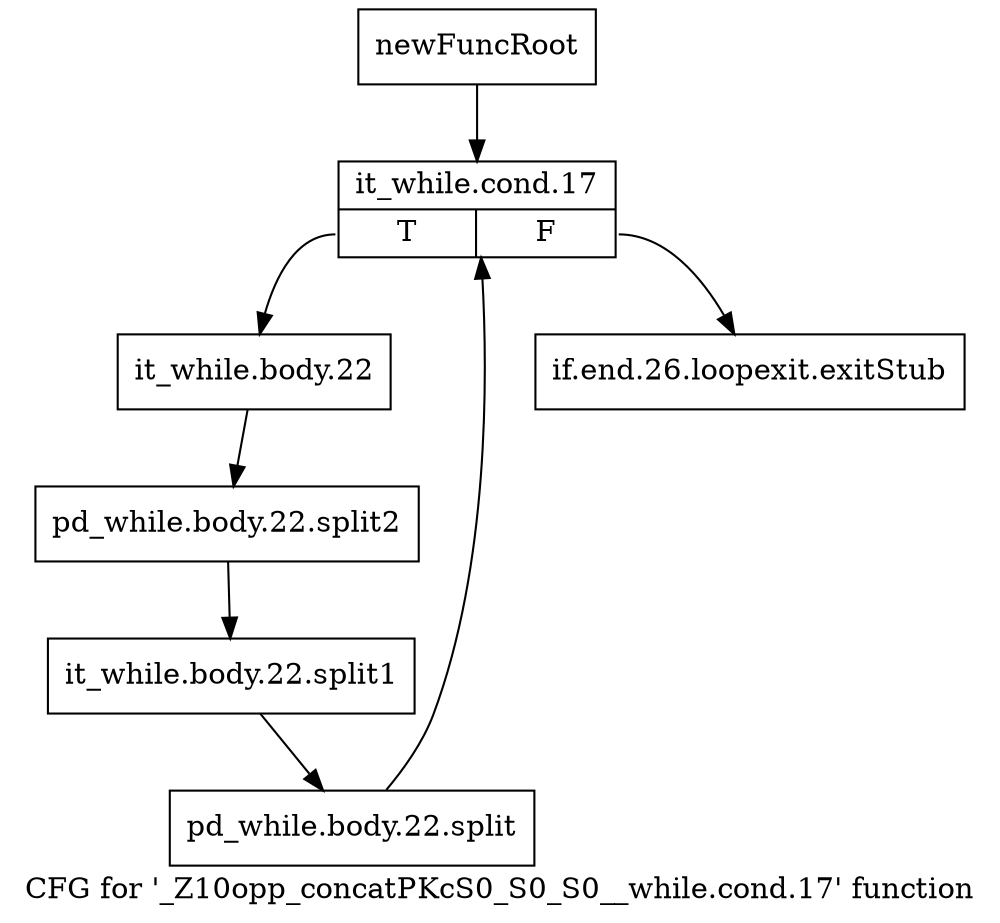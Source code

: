 digraph "CFG for '_Z10opp_concatPKcS0_S0_S0__while.cond.17' function" {
	label="CFG for '_Z10opp_concatPKcS0_S0_S0__while.cond.17' function";

	Node0x217c450 [shape=record,label="{newFuncRoot}"];
	Node0x217c450 -> Node0x217c4f0;
	Node0x217c4a0 [shape=record,label="{if.end.26.loopexit.exitStub}"];
	Node0x217c4f0 [shape=record,label="{it_while.cond.17|{<s0>T|<s1>F}}"];
	Node0x217c4f0:s0 -> Node0x217c540;
	Node0x217c4f0:s1 -> Node0x217c4a0;
	Node0x217c540 [shape=record,label="{it_while.body.22}"];
	Node0x217c540 -> Node0x437c9e0;
	Node0x437c9e0 [shape=record,label="{pd_while.body.22.split2}"];
	Node0x437c9e0 -> Node0x273b7e0;
	Node0x273b7e0 [shape=record,label="{it_while.body.22.split1}"];
	Node0x273b7e0 -> Node0x45143a0;
	Node0x45143a0 [shape=record,label="{pd_while.body.22.split}"];
	Node0x45143a0 -> Node0x217c4f0;
}
